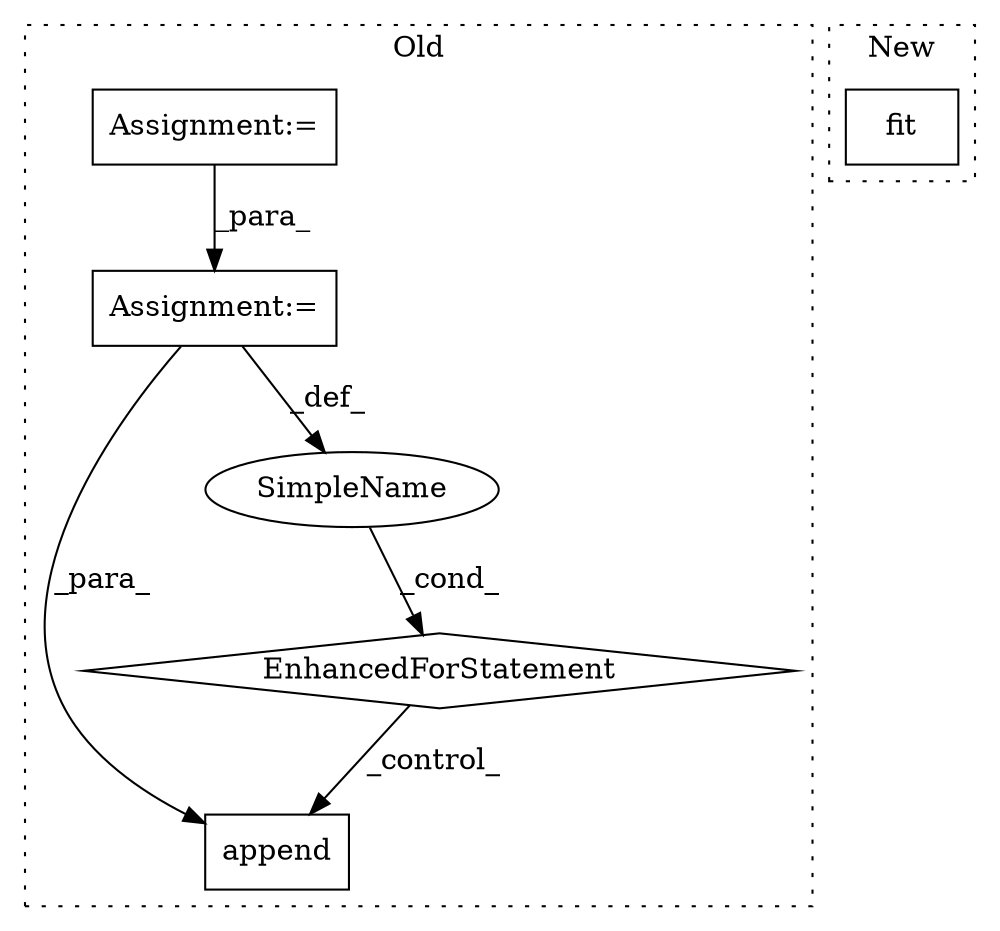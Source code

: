 digraph G {
subgraph cluster0 {
1 [label="append" a="32" s="1478,1569" l="7,1" shape="box"];
3 [label="EnhancedForStatement" a="70" s="1381,1457" l="53,2" shape="diamond"];
4 [label="SimpleName" a="42" s="1438" l="5" shape="ellipse"];
5 [label="Assignment:=" a="7" s="1313" l="1" shape="box"];
6 [label="Assignment:=" a="7" s="1381,1457" l="53,2" shape="box"];
label = "Old";
style="dotted";
}
subgraph cluster1 {
2 [label="fit" a="32" s="1494,1511" l="4,1" shape="box"];
label = "New";
style="dotted";
}
3 -> 1 [label="_control_"];
4 -> 3 [label="_cond_"];
5 -> 6 [label="_para_"];
6 -> 1 [label="_para_"];
6 -> 4 [label="_def_"];
}